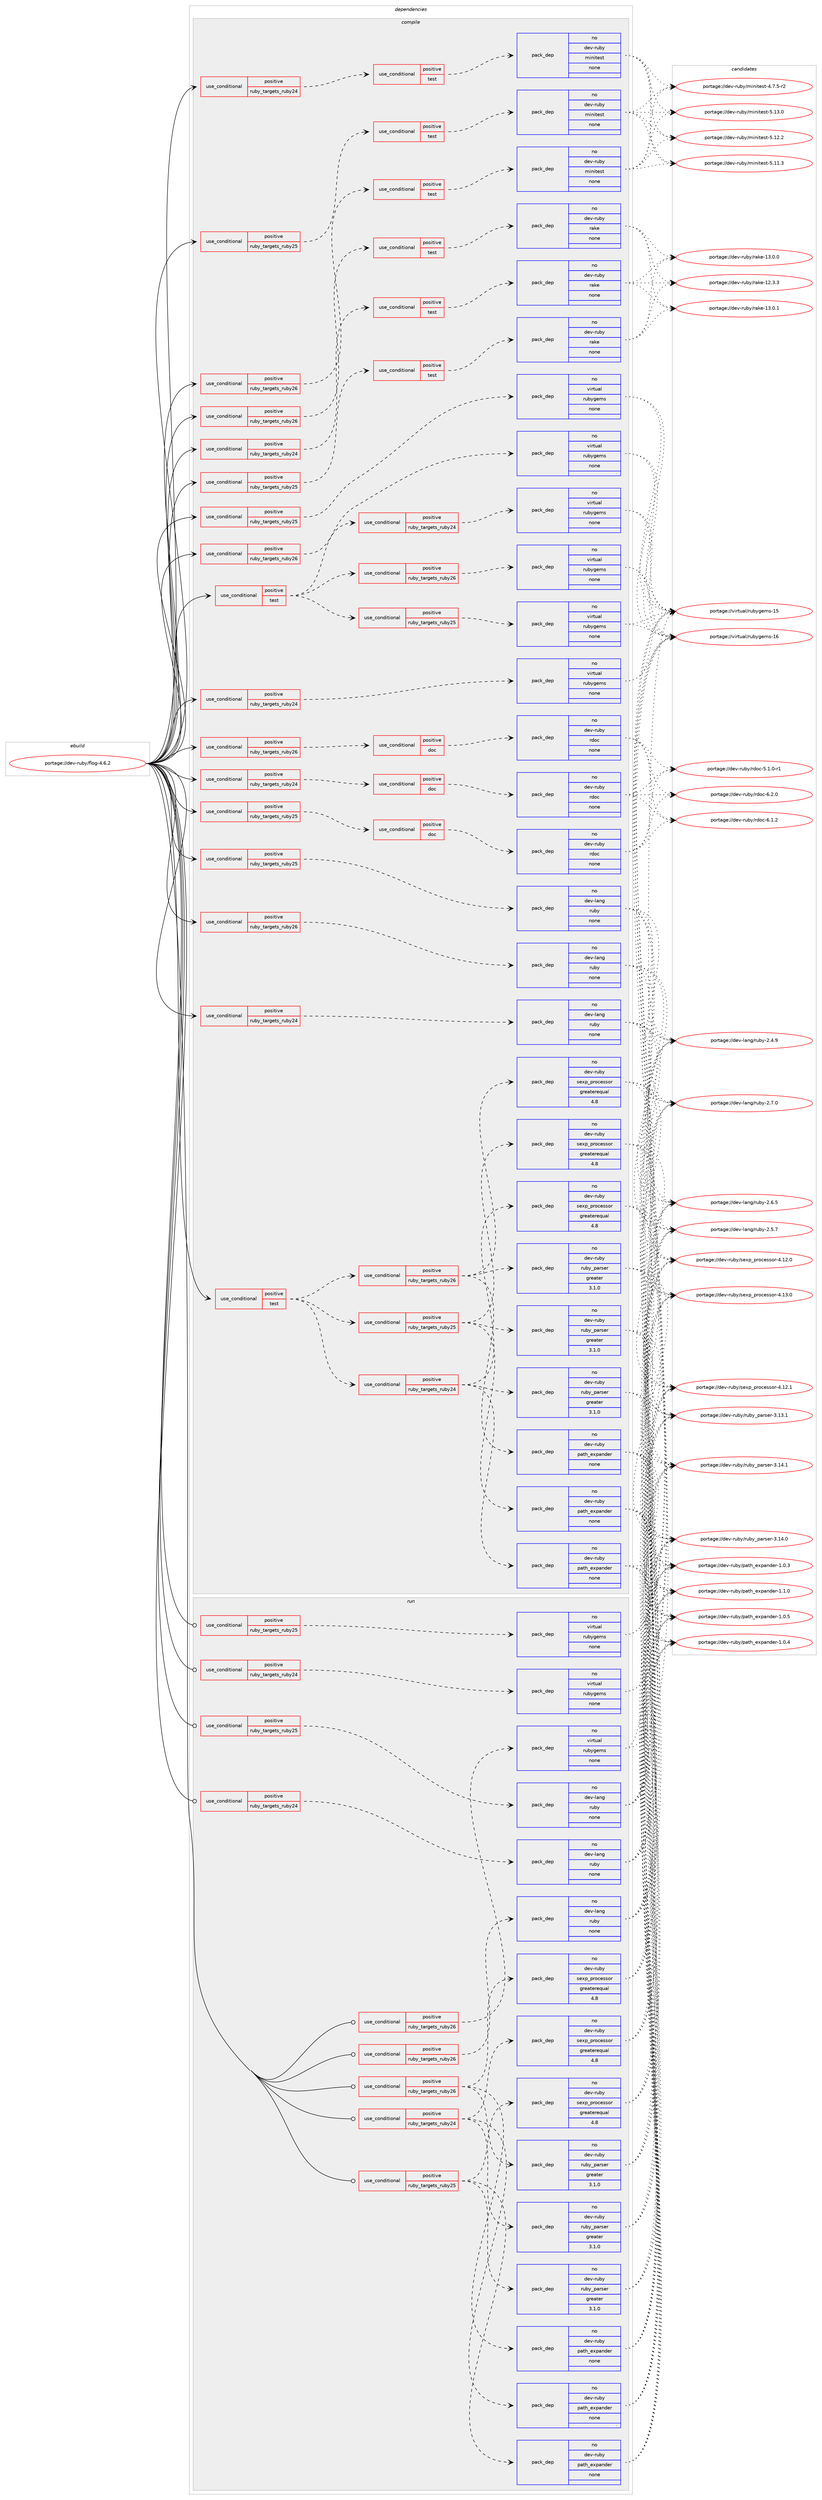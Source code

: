 digraph prolog {

# *************
# Graph options
# *************

newrank=true;
concentrate=true;
compound=true;
graph [rankdir=LR,fontname=Helvetica,fontsize=10,ranksep=1.5];#, ranksep=2.5, nodesep=0.2];
edge  [arrowhead=vee];
node  [fontname=Helvetica,fontsize=10];

# **********
# The ebuild
# **********

subgraph cluster_leftcol {
color=gray;
rank=same;
label=<<i>ebuild</i>>;
id [label="portage://dev-ruby/flog-4.6.2", color=red, width=4, href="../dev-ruby/flog-4.6.2.svg"];
}

# ****************
# The dependencies
# ****************

subgraph cluster_midcol {
color=gray;
label=<<i>dependencies</i>>;
subgraph cluster_compile {
fillcolor="#eeeeee";
style=filled;
label=<<i>compile</i>>;
subgraph cond87137 {
dependency355769 [label=<<TABLE BORDER="0" CELLBORDER="1" CELLSPACING="0" CELLPADDING="4"><TR><TD ROWSPAN="3" CELLPADDING="10">use_conditional</TD></TR><TR><TD>positive</TD></TR><TR><TD>ruby_targets_ruby24</TD></TR></TABLE>>, shape=none, color=red];
subgraph cond87138 {
dependency355770 [label=<<TABLE BORDER="0" CELLBORDER="1" CELLSPACING="0" CELLPADDING="4"><TR><TD ROWSPAN="3" CELLPADDING="10">use_conditional</TD></TR><TR><TD>positive</TD></TR><TR><TD>doc</TD></TR></TABLE>>, shape=none, color=red];
subgraph pack263819 {
dependency355771 [label=<<TABLE BORDER="0" CELLBORDER="1" CELLSPACING="0" CELLPADDING="4" WIDTH="220"><TR><TD ROWSPAN="6" CELLPADDING="30">pack_dep</TD></TR><TR><TD WIDTH="110">no</TD></TR><TR><TD>dev-ruby</TD></TR><TR><TD>rdoc</TD></TR><TR><TD>none</TD></TR><TR><TD></TD></TR></TABLE>>, shape=none, color=blue];
}
dependency355770:e -> dependency355771:w [weight=20,style="dashed",arrowhead="vee"];
}
dependency355769:e -> dependency355770:w [weight=20,style="dashed",arrowhead="vee"];
}
id:e -> dependency355769:w [weight=20,style="solid",arrowhead="vee"];
subgraph cond87139 {
dependency355772 [label=<<TABLE BORDER="0" CELLBORDER="1" CELLSPACING="0" CELLPADDING="4"><TR><TD ROWSPAN="3" CELLPADDING="10">use_conditional</TD></TR><TR><TD>positive</TD></TR><TR><TD>ruby_targets_ruby24</TD></TR></TABLE>>, shape=none, color=red];
subgraph cond87140 {
dependency355773 [label=<<TABLE BORDER="0" CELLBORDER="1" CELLSPACING="0" CELLPADDING="4"><TR><TD ROWSPAN="3" CELLPADDING="10">use_conditional</TD></TR><TR><TD>positive</TD></TR><TR><TD>test</TD></TR></TABLE>>, shape=none, color=red];
subgraph pack263820 {
dependency355774 [label=<<TABLE BORDER="0" CELLBORDER="1" CELLSPACING="0" CELLPADDING="4" WIDTH="220"><TR><TD ROWSPAN="6" CELLPADDING="30">pack_dep</TD></TR><TR><TD WIDTH="110">no</TD></TR><TR><TD>dev-ruby</TD></TR><TR><TD>minitest</TD></TR><TR><TD>none</TD></TR><TR><TD></TD></TR></TABLE>>, shape=none, color=blue];
}
dependency355773:e -> dependency355774:w [weight=20,style="dashed",arrowhead="vee"];
}
dependency355772:e -> dependency355773:w [weight=20,style="dashed",arrowhead="vee"];
}
id:e -> dependency355772:w [weight=20,style="solid",arrowhead="vee"];
subgraph cond87141 {
dependency355775 [label=<<TABLE BORDER="0" CELLBORDER="1" CELLSPACING="0" CELLPADDING="4"><TR><TD ROWSPAN="3" CELLPADDING="10">use_conditional</TD></TR><TR><TD>positive</TD></TR><TR><TD>ruby_targets_ruby24</TD></TR></TABLE>>, shape=none, color=red];
subgraph cond87142 {
dependency355776 [label=<<TABLE BORDER="0" CELLBORDER="1" CELLSPACING="0" CELLPADDING="4"><TR><TD ROWSPAN="3" CELLPADDING="10">use_conditional</TD></TR><TR><TD>positive</TD></TR><TR><TD>test</TD></TR></TABLE>>, shape=none, color=red];
subgraph pack263821 {
dependency355777 [label=<<TABLE BORDER="0" CELLBORDER="1" CELLSPACING="0" CELLPADDING="4" WIDTH="220"><TR><TD ROWSPAN="6" CELLPADDING="30">pack_dep</TD></TR><TR><TD WIDTH="110">no</TD></TR><TR><TD>dev-ruby</TD></TR><TR><TD>rake</TD></TR><TR><TD>none</TD></TR><TR><TD></TD></TR></TABLE>>, shape=none, color=blue];
}
dependency355776:e -> dependency355777:w [weight=20,style="dashed",arrowhead="vee"];
}
dependency355775:e -> dependency355776:w [weight=20,style="dashed",arrowhead="vee"];
}
id:e -> dependency355775:w [weight=20,style="solid",arrowhead="vee"];
subgraph cond87143 {
dependency355778 [label=<<TABLE BORDER="0" CELLBORDER="1" CELLSPACING="0" CELLPADDING="4"><TR><TD ROWSPAN="3" CELLPADDING="10">use_conditional</TD></TR><TR><TD>positive</TD></TR><TR><TD>ruby_targets_ruby24</TD></TR></TABLE>>, shape=none, color=red];
subgraph pack263822 {
dependency355779 [label=<<TABLE BORDER="0" CELLBORDER="1" CELLSPACING="0" CELLPADDING="4" WIDTH="220"><TR><TD ROWSPAN="6" CELLPADDING="30">pack_dep</TD></TR><TR><TD WIDTH="110">no</TD></TR><TR><TD>dev-lang</TD></TR><TR><TD>ruby</TD></TR><TR><TD>none</TD></TR><TR><TD></TD></TR></TABLE>>, shape=none, color=blue];
}
dependency355778:e -> dependency355779:w [weight=20,style="dashed",arrowhead="vee"];
}
id:e -> dependency355778:w [weight=20,style="solid",arrowhead="vee"];
subgraph cond87144 {
dependency355780 [label=<<TABLE BORDER="0" CELLBORDER="1" CELLSPACING="0" CELLPADDING="4"><TR><TD ROWSPAN="3" CELLPADDING="10">use_conditional</TD></TR><TR><TD>positive</TD></TR><TR><TD>ruby_targets_ruby24</TD></TR></TABLE>>, shape=none, color=red];
subgraph pack263823 {
dependency355781 [label=<<TABLE BORDER="0" CELLBORDER="1" CELLSPACING="0" CELLPADDING="4" WIDTH="220"><TR><TD ROWSPAN="6" CELLPADDING="30">pack_dep</TD></TR><TR><TD WIDTH="110">no</TD></TR><TR><TD>virtual</TD></TR><TR><TD>rubygems</TD></TR><TR><TD>none</TD></TR><TR><TD></TD></TR></TABLE>>, shape=none, color=blue];
}
dependency355780:e -> dependency355781:w [weight=20,style="dashed",arrowhead="vee"];
}
id:e -> dependency355780:w [weight=20,style="solid",arrowhead="vee"];
subgraph cond87145 {
dependency355782 [label=<<TABLE BORDER="0" CELLBORDER="1" CELLSPACING="0" CELLPADDING="4"><TR><TD ROWSPAN="3" CELLPADDING="10">use_conditional</TD></TR><TR><TD>positive</TD></TR><TR><TD>ruby_targets_ruby25</TD></TR></TABLE>>, shape=none, color=red];
subgraph cond87146 {
dependency355783 [label=<<TABLE BORDER="0" CELLBORDER="1" CELLSPACING="0" CELLPADDING="4"><TR><TD ROWSPAN="3" CELLPADDING="10">use_conditional</TD></TR><TR><TD>positive</TD></TR><TR><TD>doc</TD></TR></TABLE>>, shape=none, color=red];
subgraph pack263824 {
dependency355784 [label=<<TABLE BORDER="0" CELLBORDER="1" CELLSPACING="0" CELLPADDING="4" WIDTH="220"><TR><TD ROWSPAN="6" CELLPADDING="30">pack_dep</TD></TR><TR><TD WIDTH="110">no</TD></TR><TR><TD>dev-ruby</TD></TR><TR><TD>rdoc</TD></TR><TR><TD>none</TD></TR><TR><TD></TD></TR></TABLE>>, shape=none, color=blue];
}
dependency355783:e -> dependency355784:w [weight=20,style="dashed",arrowhead="vee"];
}
dependency355782:e -> dependency355783:w [weight=20,style="dashed",arrowhead="vee"];
}
id:e -> dependency355782:w [weight=20,style="solid",arrowhead="vee"];
subgraph cond87147 {
dependency355785 [label=<<TABLE BORDER="0" CELLBORDER="1" CELLSPACING="0" CELLPADDING="4"><TR><TD ROWSPAN="3" CELLPADDING="10">use_conditional</TD></TR><TR><TD>positive</TD></TR><TR><TD>ruby_targets_ruby25</TD></TR></TABLE>>, shape=none, color=red];
subgraph cond87148 {
dependency355786 [label=<<TABLE BORDER="0" CELLBORDER="1" CELLSPACING="0" CELLPADDING="4"><TR><TD ROWSPAN="3" CELLPADDING="10">use_conditional</TD></TR><TR><TD>positive</TD></TR><TR><TD>test</TD></TR></TABLE>>, shape=none, color=red];
subgraph pack263825 {
dependency355787 [label=<<TABLE BORDER="0" CELLBORDER="1" CELLSPACING="0" CELLPADDING="4" WIDTH="220"><TR><TD ROWSPAN="6" CELLPADDING="30">pack_dep</TD></TR><TR><TD WIDTH="110">no</TD></TR><TR><TD>dev-ruby</TD></TR><TR><TD>minitest</TD></TR><TR><TD>none</TD></TR><TR><TD></TD></TR></TABLE>>, shape=none, color=blue];
}
dependency355786:e -> dependency355787:w [weight=20,style="dashed",arrowhead="vee"];
}
dependency355785:e -> dependency355786:w [weight=20,style="dashed",arrowhead="vee"];
}
id:e -> dependency355785:w [weight=20,style="solid",arrowhead="vee"];
subgraph cond87149 {
dependency355788 [label=<<TABLE BORDER="0" CELLBORDER="1" CELLSPACING="0" CELLPADDING="4"><TR><TD ROWSPAN="3" CELLPADDING="10">use_conditional</TD></TR><TR><TD>positive</TD></TR><TR><TD>ruby_targets_ruby25</TD></TR></TABLE>>, shape=none, color=red];
subgraph cond87150 {
dependency355789 [label=<<TABLE BORDER="0" CELLBORDER="1" CELLSPACING="0" CELLPADDING="4"><TR><TD ROWSPAN="3" CELLPADDING="10">use_conditional</TD></TR><TR><TD>positive</TD></TR><TR><TD>test</TD></TR></TABLE>>, shape=none, color=red];
subgraph pack263826 {
dependency355790 [label=<<TABLE BORDER="0" CELLBORDER="1" CELLSPACING="0" CELLPADDING="4" WIDTH="220"><TR><TD ROWSPAN="6" CELLPADDING="30">pack_dep</TD></TR><TR><TD WIDTH="110">no</TD></TR><TR><TD>dev-ruby</TD></TR><TR><TD>rake</TD></TR><TR><TD>none</TD></TR><TR><TD></TD></TR></TABLE>>, shape=none, color=blue];
}
dependency355789:e -> dependency355790:w [weight=20,style="dashed",arrowhead="vee"];
}
dependency355788:e -> dependency355789:w [weight=20,style="dashed",arrowhead="vee"];
}
id:e -> dependency355788:w [weight=20,style="solid",arrowhead="vee"];
subgraph cond87151 {
dependency355791 [label=<<TABLE BORDER="0" CELLBORDER="1" CELLSPACING="0" CELLPADDING="4"><TR><TD ROWSPAN="3" CELLPADDING="10">use_conditional</TD></TR><TR><TD>positive</TD></TR><TR><TD>ruby_targets_ruby25</TD></TR></TABLE>>, shape=none, color=red];
subgraph pack263827 {
dependency355792 [label=<<TABLE BORDER="0" CELLBORDER="1" CELLSPACING="0" CELLPADDING="4" WIDTH="220"><TR><TD ROWSPAN="6" CELLPADDING="30">pack_dep</TD></TR><TR><TD WIDTH="110">no</TD></TR><TR><TD>dev-lang</TD></TR><TR><TD>ruby</TD></TR><TR><TD>none</TD></TR><TR><TD></TD></TR></TABLE>>, shape=none, color=blue];
}
dependency355791:e -> dependency355792:w [weight=20,style="dashed",arrowhead="vee"];
}
id:e -> dependency355791:w [weight=20,style="solid",arrowhead="vee"];
subgraph cond87152 {
dependency355793 [label=<<TABLE BORDER="0" CELLBORDER="1" CELLSPACING="0" CELLPADDING="4"><TR><TD ROWSPAN="3" CELLPADDING="10">use_conditional</TD></TR><TR><TD>positive</TD></TR><TR><TD>ruby_targets_ruby25</TD></TR></TABLE>>, shape=none, color=red];
subgraph pack263828 {
dependency355794 [label=<<TABLE BORDER="0" CELLBORDER="1" CELLSPACING="0" CELLPADDING="4" WIDTH="220"><TR><TD ROWSPAN="6" CELLPADDING="30">pack_dep</TD></TR><TR><TD WIDTH="110">no</TD></TR><TR><TD>virtual</TD></TR><TR><TD>rubygems</TD></TR><TR><TD>none</TD></TR><TR><TD></TD></TR></TABLE>>, shape=none, color=blue];
}
dependency355793:e -> dependency355794:w [weight=20,style="dashed",arrowhead="vee"];
}
id:e -> dependency355793:w [weight=20,style="solid",arrowhead="vee"];
subgraph cond87153 {
dependency355795 [label=<<TABLE BORDER="0" CELLBORDER="1" CELLSPACING="0" CELLPADDING="4"><TR><TD ROWSPAN="3" CELLPADDING="10">use_conditional</TD></TR><TR><TD>positive</TD></TR><TR><TD>ruby_targets_ruby26</TD></TR></TABLE>>, shape=none, color=red];
subgraph cond87154 {
dependency355796 [label=<<TABLE BORDER="0" CELLBORDER="1" CELLSPACING="0" CELLPADDING="4"><TR><TD ROWSPAN="3" CELLPADDING="10">use_conditional</TD></TR><TR><TD>positive</TD></TR><TR><TD>doc</TD></TR></TABLE>>, shape=none, color=red];
subgraph pack263829 {
dependency355797 [label=<<TABLE BORDER="0" CELLBORDER="1" CELLSPACING="0" CELLPADDING="4" WIDTH="220"><TR><TD ROWSPAN="6" CELLPADDING="30">pack_dep</TD></TR><TR><TD WIDTH="110">no</TD></TR><TR><TD>dev-ruby</TD></TR><TR><TD>rdoc</TD></TR><TR><TD>none</TD></TR><TR><TD></TD></TR></TABLE>>, shape=none, color=blue];
}
dependency355796:e -> dependency355797:w [weight=20,style="dashed",arrowhead="vee"];
}
dependency355795:e -> dependency355796:w [weight=20,style="dashed",arrowhead="vee"];
}
id:e -> dependency355795:w [weight=20,style="solid",arrowhead="vee"];
subgraph cond87155 {
dependency355798 [label=<<TABLE BORDER="0" CELLBORDER="1" CELLSPACING="0" CELLPADDING="4"><TR><TD ROWSPAN="3" CELLPADDING="10">use_conditional</TD></TR><TR><TD>positive</TD></TR><TR><TD>ruby_targets_ruby26</TD></TR></TABLE>>, shape=none, color=red];
subgraph cond87156 {
dependency355799 [label=<<TABLE BORDER="0" CELLBORDER="1" CELLSPACING="0" CELLPADDING="4"><TR><TD ROWSPAN="3" CELLPADDING="10">use_conditional</TD></TR><TR><TD>positive</TD></TR><TR><TD>test</TD></TR></TABLE>>, shape=none, color=red];
subgraph pack263830 {
dependency355800 [label=<<TABLE BORDER="0" CELLBORDER="1" CELLSPACING="0" CELLPADDING="4" WIDTH="220"><TR><TD ROWSPAN="6" CELLPADDING="30">pack_dep</TD></TR><TR><TD WIDTH="110">no</TD></TR><TR><TD>dev-ruby</TD></TR><TR><TD>minitest</TD></TR><TR><TD>none</TD></TR><TR><TD></TD></TR></TABLE>>, shape=none, color=blue];
}
dependency355799:e -> dependency355800:w [weight=20,style="dashed",arrowhead="vee"];
}
dependency355798:e -> dependency355799:w [weight=20,style="dashed",arrowhead="vee"];
}
id:e -> dependency355798:w [weight=20,style="solid",arrowhead="vee"];
subgraph cond87157 {
dependency355801 [label=<<TABLE BORDER="0" CELLBORDER="1" CELLSPACING="0" CELLPADDING="4"><TR><TD ROWSPAN="3" CELLPADDING="10">use_conditional</TD></TR><TR><TD>positive</TD></TR><TR><TD>ruby_targets_ruby26</TD></TR></TABLE>>, shape=none, color=red];
subgraph cond87158 {
dependency355802 [label=<<TABLE BORDER="0" CELLBORDER="1" CELLSPACING="0" CELLPADDING="4"><TR><TD ROWSPAN="3" CELLPADDING="10">use_conditional</TD></TR><TR><TD>positive</TD></TR><TR><TD>test</TD></TR></TABLE>>, shape=none, color=red];
subgraph pack263831 {
dependency355803 [label=<<TABLE BORDER="0" CELLBORDER="1" CELLSPACING="0" CELLPADDING="4" WIDTH="220"><TR><TD ROWSPAN="6" CELLPADDING="30">pack_dep</TD></TR><TR><TD WIDTH="110">no</TD></TR><TR><TD>dev-ruby</TD></TR><TR><TD>rake</TD></TR><TR><TD>none</TD></TR><TR><TD></TD></TR></TABLE>>, shape=none, color=blue];
}
dependency355802:e -> dependency355803:w [weight=20,style="dashed",arrowhead="vee"];
}
dependency355801:e -> dependency355802:w [weight=20,style="dashed",arrowhead="vee"];
}
id:e -> dependency355801:w [weight=20,style="solid",arrowhead="vee"];
subgraph cond87159 {
dependency355804 [label=<<TABLE BORDER="0" CELLBORDER="1" CELLSPACING="0" CELLPADDING="4"><TR><TD ROWSPAN="3" CELLPADDING="10">use_conditional</TD></TR><TR><TD>positive</TD></TR><TR><TD>ruby_targets_ruby26</TD></TR></TABLE>>, shape=none, color=red];
subgraph pack263832 {
dependency355805 [label=<<TABLE BORDER="0" CELLBORDER="1" CELLSPACING="0" CELLPADDING="4" WIDTH="220"><TR><TD ROWSPAN="6" CELLPADDING="30">pack_dep</TD></TR><TR><TD WIDTH="110">no</TD></TR><TR><TD>dev-lang</TD></TR><TR><TD>ruby</TD></TR><TR><TD>none</TD></TR><TR><TD></TD></TR></TABLE>>, shape=none, color=blue];
}
dependency355804:e -> dependency355805:w [weight=20,style="dashed",arrowhead="vee"];
}
id:e -> dependency355804:w [weight=20,style="solid",arrowhead="vee"];
subgraph cond87160 {
dependency355806 [label=<<TABLE BORDER="0" CELLBORDER="1" CELLSPACING="0" CELLPADDING="4"><TR><TD ROWSPAN="3" CELLPADDING="10">use_conditional</TD></TR><TR><TD>positive</TD></TR><TR><TD>ruby_targets_ruby26</TD></TR></TABLE>>, shape=none, color=red];
subgraph pack263833 {
dependency355807 [label=<<TABLE BORDER="0" CELLBORDER="1" CELLSPACING="0" CELLPADDING="4" WIDTH="220"><TR><TD ROWSPAN="6" CELLPADDING="30">pack_dep</TD></TR><TR><TD WIDTH="110">no</TD></TR><TR><TD>virtual</TD></TR><TR><TD>rubygems</TD></TR><TR><TD>none</TD></TR><TR><TD></TD></TR></TABLE>>, shape=none, color=blue];
}
dependency355806:e -> dependency355807:w [weight=20,style="dashed",arrowhead="vee"];
}
id:e -> dependency355806:w [weight=20,style="solid",arrowhead="vee"];
subgraph cond87161 {
dependency355808 [label=<<TABLE BORDER="0" CELLBORDER="1" CELLSPACING="0" CELLPADDING="4"><TR><TD ROWSPAN="3" CELLPADDING="10">use_conditional</TD></TR><TR><TD>positive</TD></TR><TR><TD>test</TD></TR></TABLE>>, shape=none, color=red];
subgraph cond87162 {
dependency355809 [label=<<TABLE BORDER="0" CELLBORDER="1" CELLSPACING="0" CELLPADDING="4"><TR><TD ROWSPAN="3" CELLPADDING="10">use_conditional</TD></TR><TR><TD>positive</TD></TR><TR><TD>ruby_targets_ruby24</TD></TR></TABLE>>, shape=none, color=red];
subgraph pack263834 {
dependency355810 [label=<<TABLE BORDER="0" CELLBORDER="1" CELLSPACING="0" CELLPADDING="4" WIDTH="220"><TR><TD ROWSPAN="6" CELLPADDING="30">pack_dep</TD></TR><TR><TD WIDTH="110">no</TD></TR><TR><TD>dev-ruby</TD></TR><TR><TD>path_expander</TD></TR><TR><TD>none</TD></TR><TR><TD></TD></TR></TABLE>>, shape=none, color=blue];
}
dependency355809:e -> dependency355810:w [weight=20,style="dashed",arrowhead="vee"];
subgraph pack263835 {
dependency355811 [label=<<TABLE BORDER="0" CELLBORDER="1" CELLSPACING="0" CELLPADDING="4" WIDTH="220"><TR><TD ROWSPAN="6" CELLPADDING="30">pack_dep</TD></TR><TR><TD WIDTH="110">no</TD></TR><TR><TD>dev-ruby</TD></TR><TR><TD>ruby_parser</TD></TR><TR><TD>greater</TD></TR><TR><TD>3.1.0</TD></TR></TABLE>>, shape=none, color=blue];
}
dependency355809:e -> dependency355811:w [weight=20,style="dashed",arrowhead="vee"];
subgraph pack263836 {
dependency355812 [label=<<TABLE BORDER="0" CELLBORDER="1" CELLSPACING="0" CELLPADDING="4" WIDTH="220"><TR><TD ROWSPAN="6" CELLPADDING="30">pack_dep</TD></TR><TR><TD WIDTH="110">no</TD></TR><TR><TD>dev-ruby</TD></TR><TR><TD>sexp_processor</TD></TR><TR><TD>greaterequal</TD></TR><TR><TD>4.8</TD></TR></TABLE>>, shape=none, color=blue];
}
dependency355809:e -> dependency355812:w [weight=20,style="dashed",arrowhead="vee"];
}
dependency355808:e -> dependency355809:w [weight=20,style="dashed",arrowhead="vee"];
subgraph cond87163 {
dependency355813 [label=<<TABLE BORDER="0" CELLBORDER="1" CELLSPACING="0" CELLPADDING="4"><TR><TD ROWSPAN="3" CELLPADDING="10">use_conditional</TD></TR><TR><TD>positive</TD></TR><TR><TD>ruby_targets_ruby25</TD></TR></TABLE>>, shape=none, color=red];
subgraph pack263837 {
dependency355814 [label=<<TABLE BORDER="0" CELLBORDER="1" CELLSPACING="0" CELLPADDING="4" WIDTH="220"><TR><TD ROWSPAN="6" CELLPADDING="30">pack_dep</TD></TR><TR><TD WIDTH="110">no</TD></TR><TR><TD>dev-ruby</TD></TR><TR><TD>path_expander</TD></TR><TR><TD>none</TD></TR><TR><TD></TD></TR></TABLE>>, shape=none, color=blue];
}
dependency355813:e -> dependency355814:w [weight=20,style="dashed",arrowhead="vee"];
subgraph pack263838 {
dependency355815 [label=<<TABLE BORDER="0" CELLBORDER="1" CELLSPACING="0" CELLPADDING="4" WIDTH="220"><TR><TD ROWSPAN="6" CELLPADDING="30">pack_dep</TD></TR><TR><TD WIDTH="110">no</TD></TR><TR><TD>dev-ruby</TD></TR><TR><TD>ruby_parser</TD></TR><TR><TD>greater</TD></TR><TR><TD>3.1.0</TD></TR></TABLE>>, shape=none, color=blue];
}
dependency355813:e -> dependency355815:w [weight=20,style="dashed",arrowhead="vee"];
subgraph pack263839 {
dependency355816 [label=<<TABLE BORDER="0" CELLBORDER="1" CELLSPACING="0" CELLPADDING="4" WIDTH="220"><TR><TD ROWSPAN="6" CELLPADDING="30">pack_dep</TD></TR><TR><TD WIDTH="110">no</TD></TR><TR><TD>dev-ruby</TD></TR><TR><TD>sexp_processor</TD></TR><TR><TD>greaterequal</TD></TR><TR><TD>4.8</TD></TR></TABLE>>, shape=none, color=blue];
}
dependency355813:e -> dependency355816:w [weight=20,style="dashed",arrowhead="vee"];
}
dependency355808:e -> dependency355813:w [weight=20,style="dashed",arrowhead="vee"];
subgraph cond87164 {
dependency355817 [label=<<TABLE BORDER="0" CELLBORDER="1" CELLSPACING="0" CELLPADDING="4"><TR><TD ROWSPAN="3" CELLPADDING="10">use_conditional</TD></TR><TR><TD>positive</TD></TR><TR><TD>ruby_targets_ruby26</TD></TR></TABLE>>, shape=none, color=red];
subgraph pack263840 {
dependency355818 [label=<<TABLE BORDER="0" CELLBORDER="1" CELLSPACING="0" CELLPADDING="4" WIDTH="220"><TR><TD ROWSPAN="6" CELLPADDING="30">pack_dep</TD></TR><TR><TD WIDTH="110">no</TD></TR><TR><TD>dev-ruby</TD></TR><TR><TD>path_expander</TD></TR><TR><TD>none</TD></TR><TR><TD></TD></TR></TABLE>>, shape=none, color=blue];
}
dependency355817:e -> dependency355818:w [weight=20,style="dashed",arrowhead="vee"];
subgraph pack263841 {
dependency355819 [label=<<TABLE BORDER="0" CELLBORDER="1" CELLSPACING="0" CELLPADDING="4" WIDTH="220"><TR><TD ROWSPAN="6" CELLPADDING="30">pack_dep</TD></TR><TR><TD WIDTH="110">no</TD></TR><TR><TD>dev-ruby</TD></TR><TR><TD>ruby_parser</TD></TR><TR><TD>greater</TD></TR><TR><TD>3.1.0</TD></TR></TABLE>>, shape=none, color=blue];
}
dependency355817:e -> dependency355819:w [weight=20,style="dashed",arrowhead="vee"];
subgraph pack263842 {
dependency355820 [label=<<TABLE BORDER="0" CELLBORDER="1" CELLSPACING="0" CELLPADDING="4" WIDTH="220"><TR><TD ROWSPAN="6" CELLPADDING="30">pack_dep</TD></TR><TR><TD WIDTH="110">no</TD></TR><TR><TD>dev-ruby</TD></TR><TR><TD>sexp_processor</TD></TR><TR><TD>greaterequal</TD></TR><TR><TD>4.8</TD></TR></TABLE>>, shape=none, color=blue];
}
dependency355817:e -> dependency355820:w [weight=20,style="dashed",arrowhead="vee"];
}
dependency355808:e -> dependency355817:w [weight=20,style="dashed",arrowhead="vee"];
}
id:e -> dependency355808:w [weight=20,style="solid",arrowhead="vee"];
subgraph cond87165 {
dependency355821 [label=<<TABLE BORDER="0" CELLBORDER="1" CELLSPACING="0" CELLPADDING="4"><TR><TD ROWSPAN="3" CELLPADDING="10">use_conditional</TD></TR><TR><TD>positive</TD></TR><TR><TD>test</TD></TR></TABLE>>, shape=none, color=red];
subgraph cond87166 {
dependency355822 [label=<<TABLE BORDER="0" CELLBORDER="1" CELLSPACING="0" CELLPADDING="4"><TR><TD ROWSPAN="3" CELLPADDING="10">use_conditional</TD></TR><TR><TD>positive</TD></TR><TR><TD>ruby_targets_ruby24</TD></TR></TABLE>>, shape=none, color=red];
subgraph pack263843 {
dependency355823 [label=<<TABLE BORDER="0" CELLBORDER="1" CELLSPACING="0" CELLPADDING="4" WIDTH="220"><TR><TD ROWSPAN="6" CELLPADDING="30">pack_dep</TD></TR><TR><TD WIDTH="110">no</TD></TR><TR><TD>virtual</TD></TR><TR><TD>rubygems</TD></TR><TR><TD>none</TD></TR><TR><TD></TD></TR></TABLE>>, shape=none, color=blue];
}
dependency355822:e -> dependency355823:w [weight=20,style="dashed",arrowhead="vee"];
}
dependency355821:e -> dependency355822:w [weight=20,style="dashed",arrowhead="vee"];
subgraph cond87167 {
dependency355824 [label=<<TABLE BORDER="0" CELLBORDER="1" CELLSPACING="0" CELLPADDING="4"><TR><TD ROWSPAN="3" CELLPADDING="10">use_conditional</TD></TR><TR><TD>positive</TD></TR><TR><TD>ruby_targets_ruby25</TD></TR></TABLE>>, shape=none, color=red];
subgraph pack263844 {
dependency355825 [label=<<TABLE BORDER="0" CELLBORDER="1" CELLSPACING="0" CELLPADDING="4" WIDTH="220"><TR><TD ROWSPAN="6" CELLPADDING="30">pack_dep</TD></TR><TR><TD WIDTH="110">no</TD></TR><TR><TD>virtual</TD></TR><TR><TD>rubygems</TD></TR><TR><TD>none</TD></TR><TR><TD></TD></TR></TABLE>>, shape=none, color=blue];
}
dependency355824:e -> dependency355825:w [weight=20,style="dashed",arrowhead="vee"];
}
dependency355821:e -> dependency355824:w [weight=20,style="dashed",arrowhead="vee"];
subgraph cond87168 {
dependency355826 [label=<<TABLE BORDER="0" CELLBORDER="1" CELLSPACING="0" CELLPADDING="4"><TR><TD ROWSPAN="3" CELLPADDING="10">use_conditional</TD></TR><TR><TD>positive</TD></TR><TR><TD>ruby_targets_ruby26</TD></TR></TABLE>>, shape=none, color=red];
subgraph pack263845 {
dependency355827 [label=<<TABLE BORDER="0" CELLBORDER="1" CELLSPACING="0" CELLPADDING="4" WIDTH="220"><TR><TD ROWSPAN="6" CELLPADDING="30">pack_dep</TD></TR><TR><TD WIDTH="110">no</TD></TR><TR><TD>virtual</TD></TR><TR><TD>rubygems</TD></TR><TR><TD>none</TD></TR><TR><TD></TD></TR></TABLE>>, shape=none, color=blue];
}
dependency355826:e -> dependency355827:w [weight=20,style="dashed",arrowhead="vee"];
}
dependency355821:e -> dependency355826:w [weight=20,style="dashed",arrowhead="vee"];
}
id:e -> dependency355821:w [weight=20,style="solid",arrowhead="vee"];
}
subgraph cluster_compileandrun {
fillcolor="#eeeeee";
style=filled;
label=<<i>compile and run</i>>;
}
subgraph cluster_run {
fillcolor="#eeeeee";
style=filled;
label=<<i>run</i>>;
subgraph cond87169 {
dependency355828 [label=<<TABLE BORDER="0" CELLBORDER="1" CELLSPACING="0" CELLPADDING="4"><TR><TD ROWSPAN="3" CELLPADDING="10">use_conditional</TD></TR><TR><TD>positive</TD></TR><TR><TD>ruby_targets_ruby24</TD></TR></TABLE>>, shape=none, color=red];
subgraph pack263846 {
dependency355829 [label=<<TABLE BORDER="0" CELLBORDER="1" CELLSPACING="0" CELLPADDING="4" WIDTH="220"><TR><TD ROWSPAN="6" CELLPADDING="30">pack_dep</TD></TR><TR><TD WIDTH="110">no</TD></TR><TR><TD>dev-lang</TD></TR><TR><TD>ruby</TD></TR><TR><TD>none</TD></TR><TR><TD></TD></TR></TABLE>>, shape=none, color=blue];
}
dependency355828:e -> dependency355829:w [weight=20,style="dashed",arrowhead="vee"];
}
id:e -> dependency355828:w [weight=20,style="solid",arrowhead="odot"];
subgraph cond87170 {
dependency355830 [label=<<TABLE BORDER="0" CELLBORDER="1" CELLSPACING="0" CELLPADDING="4"><TR><TD ROWSPAN="3" CELLPADDING="10">use_conditional</TD></TR><TR><TD>positive</TD></TR><TR><TD>ruby_targets_ruby24</TD></TR></TABLE>>, shape=none, color=red];
subgraph pack263847 {
dependency355831 [label=<<TABLE BORDER="0" CELLBORDER="1" CELLSPACING="0" CELLPADDING="4" WIDTH="220"><TR><TD ROWSPAN="6" CELLPADDING="30">pack_dep</TD></TR><TR><TD WIDTH="110">no</TD></TR><TR><TD>dev-ruby</TD></TR><TR><TD>path_expander</TD></TR><TR><TD>none</TD></TR><TR><TD></TD></TR></TABLE>>, shape=none, color=blue];
}
dependency355830:e -> dependency355831:w [weight=20,style="dashed",arrowhead="vee"];
subgraph pack263848 {
dependency355832 [label=<<TABLE BORDER="0" CELLBORDER="1" CELLSPACING="0" CELLPADDING="4" WIDTH="220"><TR><TD ROWSPAN="6" CELLPADDING="30">pack_dep</TD></TR><TR><TD WIDTH="110">no</TD></TR><TR><TD>dev-ruby</TD></TR><TR><TD>ruby_parser</TD></TR><TR><TD>greater</TD></TR><TR><TD>3.1.0</TD></TR></TABLE>>, shape=none, color=blue];
}
dependency355830:e -> dependency355832:w [weight=20,style="dashed",arrowhead="vee"];
subgraph pack263849 {
dependency355833 [label=<<TABLE BORDER="0" CELLBORDER="1" CELLSPACING="0" CELLPADDING="4" WIDTH="220"><TR><TD ROWSPAN="6" CELLPADDING="30">pack_dep</TD></TR><TR><TD WIDTH="110">no</TD></TR><TR><TD>dev-ruby</TD></TR><TR><TD>sexp_processor</TD></TR><TR><TD>greaterequal</TD></TR><TR><TD>4.8</TD></TR></TABLE>>, shape=none, color=blue];
}
dependency355830:e -> dependency355833:w [weight=20,style="dashed",arrowhead="vee"];
}
id:e -> dependency355830:w [weight=20,style="solid",arrowhead="odot"];
subgraph cond87171 {
dependency355834 [label=<<TABLE BORDER="0" CELLBORDER="1" CELLSPACING="0" CELLPADDING="4"><TR><TD ROWSPAN="3" CELLPADDING="10">use_conditional</TD></TR><TR><TD>positive</TD></TR><TR><TD>ruby_targets_ruby24</TD></TR></TABLE>>, shape=none, color=red];
subgraph pack263850 {
dependency355835 [label=<<TABLE BORDER="0" CELLBORDER="1" CELLSPACING="0" CELLPADDING="4" WIDTH="220"><TR><TD ROWSPAN="6" CELLPADDING="30">pack_dep</TD></TR><TR><TD WIDTH="110">no</TD></TR><TR><TD>virtual</TD></TR><TR><TD>rubygems</TD></TR><TR><TD>none</TD></TR><TR><TD></TD></TR></TABLE>>, shape=none, color=blue];
}
dependency355834:e -> dependency355835:w [weight=20,style="dashed",arrowhead="vee"];
}
id:e -> dependency355834:w [weight=20,style="solid",arrowhead="odot"];
subgraph cond87172 {
dependency355836 [label=<<TABLE BORDER="0" CELLBORDER="1" CELLSPACING="0" CELLPADDING="4"><TR><TD ROWSPAN="3" CELLPADDING="10">use_conditional</TD></TR><TR><TD>positive</TD></TR><TR><TD>ruby_targets_ruby25</TD></TR></TABLE>>, shape=none, color=red];
subgraph pack263851 {
dependency355837 [label=<<TABLE BORDER="0" CELLBORDER="1" CELLSPACING="0" CELLPADDING="4" WIDTH="220"><TR><TD ROWSPAN="6" CELLPADDING="30">pack_dep</TD></TR><TR><TD WIDTH="110">no</TD></TR><TR><TD>dev-lang</TD></TR><TR><TD>ruby</TD></TR><TR><TD>none</TD></TR><TR><TD></TD></TR></TABLE>>, shape=none, color=blue];
}
dependency355836:e -> dependency355837:w [weight=20,style="dashed",arrowhead="vee"];
}
id:e -> dependency355836:w [weight=20,style="solid",arrowhead="odot"];
subgraph cond87173 {
dependency355838 [label=<<TABLE BORDER="0" CELLBORDER="1" CELLSPACING="0" CELLPADDING="4"><TR><TD ROWSPAN="3" CELLPADDING="10">use_conditional</TD></TR><TR><TD>positive</TD></TR><TR><TD>ruby_targets_ruby25</TD></TR></TABLE>>, shape=none, color=red];
subgraph pack263852 {
dependency355839 [label=<<TABLE BORDER="0" CELLBORDER="1" CELLSPACING="0" CELLPADDING="4" WIDTH="220"><TR><TD ROWSPAN="6" CELLPADDING="30">pack_dep</TD></TR><TR><TD WIDTH="110">no</TD></TR><TR><TD>dev-ruby</TD></TR><TR><TD>path_expander</TD></TR><TR><TD>none</TD></TR><TR><TD></TD></TR></TABLE>>, shape=none, color=blue];
}
dependency355838:e -> dependency355839:w [weight=20,style="dashed",arrowhead="vee"];
subgraph pack263853 {
dependency355840 [label=<<TABLE BORDER="0" CELLBORDER="1" CELLSPACING="0" CELLPADDING="4" WIDTH="220"><TR><TD ROWSPAN="6" CELLPADDING="30">pack_dep</TD></TR><TR><TD WIDTH="110">no</TD></TR><TR><TD>dev-ruby</TD></TR><TR><TD>ruby_parser</TD></TR><TR><TD>greater</TD></TR><TR><TD>3.1.0</TD></TR></TABLE>>, shape=none, color=blue];
}
dependency355838:e -> dependency355840:w [weight=20,style="dashed",arrowhead="vee"];
subgraph pack263854 {
dependency355841 [label=<<TABLE BORDER="0" CELLBORDER="1" CELLSPACING="0" CELLPADDING="4" WIDTH="220"><TR><TD ROWSPAN="6" CELLPADDING="30">pack_dep</TD></TR><TR><TD WIDTH="110">no</TD></TR><TR><TD>dev-ruby</TD></TR><TR><TD>sexp_processor</TD></TR><TR><TD>greaterequal</TD></TR><TR><TD>4.8</TD></TR></TABLE>>, shape=none, color=blue];
}
dependency355838:e -> dependency355841:w [weight=20,style="dashed",arrowhead="vee"];
}
id:e -> dependency355838:w [weight=20,style="solid",arrowhead="odot"];
subgraph cond87174 {
dependency355842 [label=<<TABLE BORDER="0" CELLBORDER="1" CELLSPACING="0" CELLPADDING="4"><TR><TD ROWSPAN="3" CELLPADDING="10">use_conditional</TD></TR><TR><TD>positive</TD></TR><TR><TD>ruby_targets_ruby25</TD></TR></TABLE>>, shape=none, color=red];
subgraph pack263855 {
dependency355843 [label=<<TABLE BORDER="0" CELLBORDER="1" CELLSPACING="0" CELLPADDING="4" WIDTH="220"><TR><TD ROWSPAN="6" CELLPADDING="30">pack_dep</TD></TR><TR><TD WIDTH="110">no</TD></TR><TR><TD>virtual</TD></TR><TR><TD>rubygems</TD></TR><TR><TD>none</TD></TR><TR><TD></TD></TR></TABLE>>, shape=none, color=blue];
}
dependency355842:e -> dependency355843:w [weight=20,style="dashed",arrowhead="vee"];
}
id:e -> dependency355842:w [weight=20,style="solid",arrowhead="odot"];
subgraph cond87175 {
dependency355844 [label=<<TABLE BORDER="0" CELLBORDER="1" CELLSPACING="0" CELLPADDING="4"><TR><TD ROWSPAN="3" CELLPADDING="10">use_conditional</TD></TR><TR><TD>positive</TD></TR><TR><TD>ruby_targets_ruby26</TD></TR></TABLE>>, shape=none, color=red];
subgraph pack263856 {
dependency355845 [label=<<TABLE BORDER="0" CELLBORDER="1" CELLSPACING="0" CELLPADDING="4" WIDTH="220"><TR><TD ROWSPAN="6" CELLPADDING="30">pack_dep</TD></TR><TR><TD WIDTH="110">no</TD></TR><TR><TD>dev-lang</TD></TR><TR><TD>ruby</TD></TR><TR><TD>none</TD></TR><TR><TD></TD></TR></TABLE>>, shape=none, color=blue];
}
dependency355844:e -> dependency355845:w [weight=20,style="dashed",arrowhead="vee"];
}
id:e -> dependency355844:w [weight=20,style="solid",arrowhead="odot"];
subgraph cond87176 {
dependency355846 [label=<<TABLE BORDER="0" CELLBORDER="1" CELLSPACING="0" CELLPADDING="4"><TR><TD ROWSPAN="3" CELLPADDING="10">use_conditional</TD></TR><TR><TD>positive</TD></TR><TR><TD>ruby_targets_ruby26</TD></TR></TABLE>>, shape=none, color=red];
subgraph pack263857 {
dependency355847 [label=<<TABLE BORDER="0" CELLBORDER="1" CELLSPACING="0" CELLPADDING="4" WIDTH="220"><TR><TD ROWSPAN="6" CELLPADDING="30">pack_dep</TD></TR><TR><TD WIDTH="110">no</TD></TR><TR><TD>dev-ruby</TD></TR><TR><TD>path_expander</TD></TR><TR><TD>none</TD></TR><TR><TD></TD></TR></TABLE>>, shape=none, color=blue];
}
dependency355846:e -> dependency355847:w [weight=20,style="dashed",arrowhead="vee"];
subgraph pack263858 {
dependency355848 [label=<<TABLE BORDER="0" CELLBORDER="1" CELLSPACING="0" CELLPADDING="4" WIDTH="220"><TR><TD ROWSPAN="6" CELLPADDING="30">pack_dep</TD></TR><TR><TD WIDTH="110">no</TD></TR><TR><TD>dev-ruby</TD></TR><TR><TD>ruby_parser</TD></TR><TR><TD>greater</TD></TR><TR><TD>3.1.0</TD></TR></TABLE>>, shape=none, color=blue];
}
dependency355846:e -> dependency355848:w [weight=20,style="dashed",arrowhead="vee"];
subgraph pack263859 {
dependency355849 [label=<<TABLE BORDER="0" CELLBORDER="1" CELLSPACING="0" CELLPADDING="4" WIDTH="220"><TR><TD ROWSPAN="6" CELLPADDING="30">pack_dep</TD></TR><TR><TD WIDTH="110">no</TD></TR><TR><TD>dev-ruby</TD></TR><TR><TD>sexp_processor</TD></TR><TR><TD>greaterequal</TD></TR><TR><TD>4.8</TD></TR></TABLE>>, shape=none, color=blue];
}
dependency355846:e -> dependency355849:w [weight=20,style="dashed",arrowhead="vee"];
}
id:e -> dependency355846:w [weight=20,style="solid",arrowhead="odot"];
subgraph cond87177 {
dependency355850 [label=<<TABLE BORDER="0" CELLBORDER="1" CELLSPACING="0" CELLPADDING="4"><TR><TD ROWSPAN="3" CELLPADDING="10">use_conditional</TD></TR><TR><TD>positive</TD></TR><TR><TD>ruby_targets_ruby26</TD></TR></TABLE>>, shape=none, color=red];
subgraph pack263860 {
dependency355851 [label=<<TABLE BORDER="0" CELLBORDER="1" CELLSPACING="0" CELLPADDING="4" WIDTH="220"><TR><TD ROWSPAN="6" CELLPADDING="30">pack_dep</TD></TR><TR><TD WIDTH="110">no</TD></TR><TR><TD>virtual</TD></TR><TR><TD>rubygems</TD></TR><TR><TD>none</TD></TR><TR><TD></TD></TR></TABLE>>, shape=none, color=blue];
}
dependency355850:e -> dependency355851:w [weight=20,style="dashed",arrowhead="vee"];
}
id:e -> dependency355850:w [weight=20,style="solid",arrowhead="odot"];
}
}

# **************
# The candidates
# **************

subgraph cluster_choices {
rank=same;
color=gray;
label=<<i>candidates</i>>;

subgraph choice263819 {
color=black;
nodesep=1;
choice10010111845114117981214711410011199455446504648 [label="portage://dev-ruby/rdoc-6.2.0", color=red, width=4,href="../dev-ruby/rdoc-6.2.0.svg"];
choice10010111845114117981214711410011199455446494650 [label="portage://dev-ruby/rdoc-6.1.2", color=red, width=4,href="../dev-ruby/rdoc-6.1.2.svg"];
choice100101118451141179812147114100111994553464946484511449 [label="portage://dev-ruby/rdoc-5.1.0-r1", color=red, width=4,href="../dev-ruby/rdoc-5.1.0-r1.svg"];
dependency355771:e -> choice10010111845114117981214711410011199455446504648:w [style=dotted,weight="100"];
dependency355771:e -> choice10010111845114117981214711410011199455446494650:w [style=dotted,weight="100"];
dependency355771:e -> choice100101118451141179812147114100111994553464946484511449:w [style=dotted,weight="100"];
}
subgraph choice263820 {
color=black;
nodesep=1;
choice10010111845114117981214710910511010511610111511645534649514648 [label="portage://dev-ruby/minitest-5.13.0", color=red, width=4,href="../dev-ruby/minitest-5.13.0.svg"];
choice10010111845114117981214710910511010511610111511645534649504650 [label="portage://dev-ruby/minitest-5.12.2", color=red, width=4,href="../dev-ruby/minitest-5.12.2.svg"];
choice10010111845114117981214710910511010511610111511645534649494651 [label="portage://dev-ruby/minitest-5.11.3", color=red, width=4,href="../dev-ruby/minitest-5.11.3.svg"];
choice1001011184511411798121471091051101051161011151164552465546534511450 [label="portage://dev-ruby/minitest-4.7.5-r2", color=red, width=4,href="../dev-ruby/minitest-4.7.5-r2.svg"];
dependency355774:e -> choice10010111845114117981214710910511010511610111511645534649514648:w [style=dotted,weight="100"];
dependency355774:e -> choice10010111845114117981214710910511010511610111511645534649504650:w [style=dotted,weight="100"];
dependency355774:e -> choice10010111845114117981214710910511010511610111511645534649494651:w [style=dotted,weight="100"];
dependency355774:e -> choice1001011184511411798121471091051101051161011151164552465546534511450:w [style=dotted,weight="100"];
}
subgraph choice263821 {
color=black;
nodesep=1;
choice1001011184511411798121471149710710145495146484649 [label="portage://dev-ruby/rake-13.0.1", color=red, width=4,href="../dev-ruby/rake-13.0.1.svg"];
choice1001011184511411798121471149710710145495146484648 [label="portage://dev-ruby/rake-13.0.0", color=red, width=4,href="../dev-ruby/rake-13.0.0.svg"];
choice1001011184511411798121471149710710145495046514651 [label="portage://dev-ruby/rake-12.3.3", color=red, width=4,href="../dev-ruby/rake-12.3.3.svg"];
dependency355777:e -> choice1001011184511411798121471149710710145495146484649:w [style=dotted,weight="100"];
dependency355777:e -> choice1001011184511411798121471149710710145495146484648:w [style=dotted,weight="100"];
dependency355777:e -> choice1001011184511411798121471149710710145495046514651:w [style=dotted,weight="100"];
}
subgraph choice263822 {
color=black;
nodesep=1;
choice10010111845108971101034711411798121455046554648 [label="portage://dev-lang/ruby-2.7.0", color=red, width=4,href="../dev-lang/ruby-2.7.0.svg"];
choice10010111845108971101034711411798121455046544653 [label="portage://dev-lang/ruby-2.6.5", color=red, width=4,href="../dev-lang/ruby-2.6.5.svg"];
choice10010111845108971101034711411798121455046534655 [label="portage://dev-lang/ruby-2.5.7", color=red, width=4,href="../dev-lang/ruby-2.5.7.svg"];
choice10010111845108971101034711411798121455046524657 [label="portage://dev-lang/ruby-2.4.9", color=red, width=4,href="../dev-lang/ruby-2.4.9.svg"];
dependency355779:e -> choice10010111845108971101034711411798121455046554648:w [style=dotted,weight="100"];
dependency355779:e -> choice10010111845108971101034711411798121455046544653:w [style=dotted,weight="100"];
dependency355779:e -> choice10010111845108971101034711411798121455046534655:w [style=dotted,weight="100"];
dependency355779:e -> choice10010111845108971101034711411798121455046524657:w [style=dotted,weight="100"];
}
subgraph choice263823 {
color=black;
nodesep=1;
choice118105114116117971084711411798121103101109115454954 [label="portage://virtual/rubygems-16", color=red, width=4,href="../virtual/rubygems-16.svg"];
choice118105114116117971084711411798121103101109115454953 [label="portage://virtual/rubygems-15", color=red, width=4,href="../virtual/rubygems-15.svg"];
dependency355781:e -> choice118105114116117971084711411798121103101109115454954:w [style=dotted,weight="100"];
dependency355781:e -> choice118105114116117971084711411798121103101109115454953:w [style=dotted,weight="100"];
}
subgraph choice263824 {
color=black;
nodesep=1;
choice10010111845114117981214711410011199455446504648 [label="portage://dev-ruby/rdoc-6.2.0", color=red, width=4,href="../dev-ruby/rdoc-6.2.0.svg"];
choice10010111845114117981214711410011199455446494650 [label="portage://dev-ruby/rdoc-6.1.2", color=red, width=4,href="../dev-ruby/rdoc-6.1.2.svg"];
choice100101118451141179812147114100111994553464946484511449 [label="portage://dev-ruby/rdoc-5.1.0-r1", color=red, width=4,href="../dev-ruby/rdoc-5.1.0-r1.svg"];
dependency355784:e -> choice10010111845114117981214711410011199455446504648:w [style=dotted,weight="100"];
dependency355784:e -> choice10010111845114117981214711410011199455446494650:w [style=dotted,weight="100"];
dependency355784:e -> choice100101118451141179812147114100111994553464946484511449:w [style=dotted,weight="100"];
}
subgraph choice263825 {
color=black;
nodesep=1;
choice10010111845114117981214710910511010511610111511645534649514648 [label="portage://dev-ruby/minitest-5.13.0", color=red, width=4,href="../dev-ruby/minitest-5.13.0.svg"];
choice10010111845114117981214710910511010511610111511645534649504650 [label="portage://dev-ruby/minitest-5.12.2", color=red, width=4,href="../dev-ruby/minitest-5.12.2.svg"];
choice10010111845114117981214710910511010511610111511645534649494651 [label="portage://dev-ruby/minitest-5.11.3", color=red, width=4,href="../dev-ruby/minitest-5.11.3.svg"];
choice1001011184511411798121471091051101051161011151164552465546534511450 [label="portage://dev-ruby/minitest-4.7.5-r2", color=red, width=4,href="../dev-ruby/minitest-4.7.5-r2.svg"];
dependency355787:e -> choice10010111845114117981214710910511010511610111511645534649514648:w [style=dotted,weight="100"];
dependency355787:e -> choice10010111845114117981214710910511010511610111511645534649504650:w [style=dotted,weight="100"];
dependency355787:e -> choice10010111845114117981214710910511010511610111511645534649494651:w [style=dotted,weight="100"];
dependency355787:e -> choice1001011184511411798121471091051101051161011151164552465546534511450:w [style=dotted,weight="100"];
}
subgraph choice263826 {
color=black;
nodesep=1;
choice1001011184511411798121471149710710145495146484649 [label="portage://dev-ruby/rake-13.0.1", color=red, width=4,href="../dev-ruby/rake-13.0.1.svg"];
choice1001011184511411798121471149710710145495146484648 [label="portage://dev-ruby/rake-13.0.0", color=red, width=4,href="../dev-ruby/rake-13.0.0.svg"];
choice1001011184511411798121471149710710145495046514651 [label="portage://dev-ruby/rake-12.3.3", color=red, width=4,href="../dev-ruby/rake-12.3.3.svg"];
dependency355790:e -> choice1001011184511411798121471149710710145495146484649:w [style=dotted,weight="100"];
dependency355790:e -> choice1001011184511411798121471149710710145495146484648:w [style=dotted,weight="100"];
dependency355790:e -> choice1001011184511411798121471149710710145495046514651:w [style=dotted,weight="100"];
}
subgraph choice263827 {
color=black;
nodesep=1;
choice10010111845108971101034711411798121455046554648 [label="portage://dev-lang/ruby-2.7.0", color=red, width=4,href="../dev-lang/ruby-2.7.0.svg"];
choice10010111845108971101034711411798121455046544653 [label="portage://dev-lang/ruby-2.6.5", color=red, width=4,href="../dev-lang/ruby-2.6.5.svg"];
choice10010111845108971101034711411798121455046534655 [label="portage://dev-lang/ruby-2.5.7", color=red, width=4,href="../dev-lang/ruby-2.5.7.svg"];
choice10010111845108971101034711411798121455046524657 [label="portage://dev-lang/ruby-2.4.9", color=red, width=4,href="../dev-lang/ruby-2.4.9.svg"];
dependency355792:e -> choice10010111845108971101034711411798121455046554648:w [style=dotted,weight="100"];
dependency355792:e -> choice10010111845108971101034711411798121455046544653:w [style=dotted,weight="100"];
dependency355792:e -> choice10010111845108971101034711411798121455046534655:w [style=dotted,weight="100"];
dependency355792:e -> choice10010111845108971101034711411798121455046524657:w [style=dotted,weight="100"];
}
subgraph choice263828 {
color=black;
nodesep=1;
choice118105114116117971084711411798121103101109115454954 [label="portage://virtual/rubygems-16", color=red, width=4,href="../virtual/rubygems-16.svg"];
choice118105114116117971084711411798121103101109115454953 [label="portage://virtual/rubygems-15", color=red, width=4,href="../virtual/rubygems-15.svg"];
dependency355794:e -> choice118105114116117971084711411798121103101109115454954:w [style=dotted,weight="100"];
dependency355794:e -> choice118105114116117971084711411798121103101109115454953:w [style=dotted,weight="100"];
}
subgraph choice263829 {
color=black;
nodesep=1;
choice10010111845114117981214711410011199455446504648 [label="portage://dev-ruby/rdoc-6.2.0", color=red, width=4,href="../dev-ruby/rdoc-6.2.0.svg"];
choice10010111845114117981214711410011199455446494650 [label="portage://dev-ruby/rdoc-6.1.2", color=red, width=4,href="../dev-ruby/rdoc-6.1.2.svg"];
choice100101118451141179812147114100111994553464946484511449 [label="portage://dev-ruby/rdoc-5.1.0-r1", color=red, width=4,href="../dev-ruby/rdoc-5.1.0-r1.svg"];
dependency355797:e -> choice10010111845114117981214711410011199455446504648:w [style=dotted,weight="100"];
dependency355797:e -> choice10010111845114117981214711410011199455446494650:w [style=dotted,weight="100"];
dependency355797:e -> choice100101118451141179812147114100111994553464946484511449:w [style=dotted,weight="100"];
}
subgraph choice263830 {
color=black;
nodesep=1;
choice10010111845114117981214710910511010511610111511645534649514648 [label="portage://dev-ruby/minitest-5.13.0", color=red, width=4,href="../dev-ruby/minitest-5.13.0.svg"];
choice10010111845114117981214710910511010511610111511645534649504650 [label="portage://dev-ruby/minitest-5.12.2", color=red, width=4,href="../dev-ruby/minitest-5.12.2.svg"];
choice10010111845114117981214710910511010511610111511645534649494651 [label="portage://dev-ruby/minitest-5.11.3", color=red, width=4,href="../dev-ruby/minitest-5.11.3.svg"];
choice1001011184511411798121471091051101051161011151164552465546534511450 [label="portage://dev-ruby/minitest-4.7.5-r2", color=red, width=4,href="../dev-ruby/minitest-4.7.5-r2.svg"];
dependency355800:e -> choice10010111845114117981214710910511010511610111511645534649514648:w [style=dotted,weight="100"];
dependency355800:e -> choice10010111845114117981214710910511010511610111511645534649504650:w [style=dotted,weight="100"];
dependency355800:e -> choice10010111845114117981214710910511010511610111511645534649494651:w [style=dotted,weight="100"];
dependency355800:e -> choice1001011184511411798121471091051101051161011151164552465546534511450:w [style=dotted,weight="100"];
}
subgraph choice263831 {
color=black;
nodesep=1;
choice1001011184511411798121471149710710145495146484649 [label="portage://dev-ruby/rake-13.0.1", color=red, width=4,href="../dev-ruby/rake-13.0.1.svg"];
choice1001011184511411798121471149710710145495146484648 [label="portage://dev-ruby/rake-13.0.0", color=red, width=4,href="../dev-ruby/rake-13.0.0.svg"];
choice1001011184511411798121471149710710145495046514651 [label="portage://dev-ruby/rake-12.3.3", color=red, width=4,href="../dev-ruby/rake-12.3.3.svg"];
dependency355803:e -> choice1001011184511411798121471149710710145495146484649:w [style=dotted,weight="100"];
dependency355803:e -> choice1001011184511411798121471149710710145495146484648:w [style=dotted,weight="100"];
dependency355803:e -> choice1001011184511411798121471149710710145495046514651:w [style=dotted,weight="100"];
}
subgraph choice263832 {
color=black;
nodesep=1;
choice10010111845108971101034711411798121455046554648 [label="portage://dev-lang/ruby-2.7.0", color=red, width=4,href="../dev-lang/ruby-2.7.0.svg"];
choice10010111845108971101034711411798121455046544653 [label="portage://dev-lang/ruby-2.6.5", color=red, width=4,href="../dev-lang/ruby-2.6.5.svg"];
choice10010111845108971101034711411798121455046534655 [label="portage://dev-lang/ruby-2.5.7", color=red, width=4,href="../dev-lang/ruby-2.5.7.svg"];
choice10010111845108971101034711411798121455046524657 [label="portage://dev-lang/ruby-2.4.9", color=red, width=4,href="../dev-lang/ruby-2.4.9.svg"];
dependency355805:e -> choice10010111845108971101034711411798121455046554648:w [style=dotted,weight="100"];
dependency355805:e -> choice10010111845108971101034711411798121455046544653:w [style=dotted,weight="100"];
dependency355805:e -> choice10010111845108971101034711411798121455046534655:w [style=dotted,weight="100"];
dependency355805:e -> choice10010111845108971101034711411798121455046524657:w [style=dotted,weight="100"];
}
subgraph choice263833 {
color=black;
nodesep=1;
choice118105114116117971084711411798121103101109115454954 [label="portage://virtual/rubygems-16", color=red, width=4,href="../virtual/rubygems-16.svg"];
choice118105114116117971084711411798121103101109115454953 [label="portage://virtual/rubygems-15", color=red, width=4,href="../virtual/rubygems-15.svg"];
dependency355807:e -> choice118105114116117971084711411798121103101109115454954:w [style=dotted,weight="100"];
dependency355807:e -> choice118105114116117971084711411798121103101109115454953:w [style=dotted,weight="100"];
}
subgraph choice263834 {
color=black;
nodesep=1;
choice100101118451141179812147112971161049510112011297110100101114454946494648 [label="portage://dev-ruby/path_expander-1.1.0", color=red, width=4,href="../dev-ruby/path_expander-1.1.0.svg"];
choice100101118451141179812147112971161049510112011297110100101114454946484653 [label="portage://dev-ruby/path_expander-1.0.5", color=red, width=4,href="../dev-ruby/path_expander-1.0.5.svg"];
choice100101118451141179812147112971161049510112011297110100101114454946484652 [label="portage://dev-ruby/path_expander-1.0.4", color=red, width=4,href="../dev-ruby/path_expander-1.0.4.svg"];
choice100101118451141179812147112971161049510112011297110100101114454946484651 [label="portage://dev-ruby/path_expander-1.0.3", color=red, width=4,href="../dev-ruby/path_expander-1.0.3.svg"];
dependency355810:e -> choice100101118451141179812147112971161049510112011297110100101114454946494648:w [style=dotted,weight="100"];
dependency355810:e -> choice100101118451141179812147112971161049510112011297110100101114454946484653:w [style=dotted,weight="100"];
dependency355810:e -> choice100101118451141179812147112971161049510112011297110100101114454946484652:w [style=dotted,weight="100"];
dependency355810:e -> choice100101118451141179812147112971161049510112011297110100101114454946484651:w [style=dotted,weight="100"];
}
subgraph choice263835 {
color=black;
nodesep=1;
choice10010111845114117981214711411798121951129711411510111445514649524649 [label="portage://dev-ruby/ruby_parser-3.14.1", color=red, width=4,href="../dev-ruby/ruby_parser-3.14.1.svg"];
choice10010111845114117981214711411798121951129711411510111445514649524648 [label="portage://dev-ruby/ruby_parser-3.14.0", color=red, width=4,href="../dev-ruby/ruby_parser-3.14.0.svg"];
choice10010111845114117981214711411798121951129711411510111445514649514649 [label="portage://dev-ruby/ruby_parser-3.13.1", color=red, width=4,href="../dev-ruby/ruby_parser-3.13.1.svg"];
dependency355811:e -> choice10010111845114117981214711411798121951129711411510111445514649524649:w [style=dotted,weight="100"];
dependency355811:e -> choice10010111845114117981214711411798121951129711411510111445514649524648:w [style=dotted,weight="100"];
dependency355811:e -> choice10010111845114117981214711411798121951129711411510111445514649514649:w [style=dotted,weight="100"];
}
subgraph choice263836 {
color=black;
nodesep=1;
choice100101118451141179812147115101120112951121141119910111511511111445524649514648 [label="portage://dev-ruby/sexp_processor-4.13.0", color=red, width=4,href="../dev-ruby/sexp_processor-4.13.0.svg"];
choice100101118451141179812147115101120112951121141119910111511511111445524649504649 [label="portage://dev-ruby/sexp_processor-4.12.1", color=red, width=4,href="../dev-ruby/sexp_processor-4.12.1.svg"];
choice100101118451141179812147115101120112951121141119910111511511111445524649504648 [label="portage://dev-ruby/sexp_processor-4.12.0", color=red, width=4,href="../dev-ruby/sexp_processor-4.12.0.svg"];
dependency355812:e -> choice100101118451141179812147115101120112951121141119910111511511111445524649514648:w [style=dotted,weight="100"];
dependency355812:e -> choice100101118451141179812147115101120112951121141119910111511511111445524649504649:w [style=dotted,weight="100"];
dependency355812:e -> choice100101118451141179812147115101120112951121141119910111511511111445524649504648:w [style=dotted,weight="100"];
}
subgraph choice263837 {
color=black;
nodesep=1;
choice100101118451141179812147112971161049510112011297110100101114454946494648 [label="portage://dev-ruby/path_expander-1.1.0", color=red, width=4,href="../dev-ruby/path_expander-1.1.0.svg"];
choice100101118451141179812147112971161049510112011297110100101114454946484653 [label="portage://dev-ruby/path_expander-1.0.5", color=red, width=4,href="../dev-ruby/path_expander-1.0.5.svg"];
choice100101118451141179812147112971161049510112011297110100101114454946484652 [label="portage://dev-ruby/path_expander-1.0.4", color=red, width=4,href="../dev-ruby/path_expander-1.0.4.svg"];
choice100101118451141179812147112971161049510112011297110100101114454946484651 [label="portage://dev-ruby/path_expander-1.0.3", color=red, width=4,href="../dev-ruby/path_expander-1.0.3.svg"];
dependency355814:e -> choice100101118451141179812147112971161049510112011297110100101114454946494648:w [style=dotted,weight="100"];
dependency355814:e -> choice100101118451141179812147112971161049510112011297110100101114454946484653:w [style=dotted,weight="100"];
dependency355814:e -> choice100101118451141179812147112971161049510112011297110100101114454946484652:w [style=dotted,weight="100"];
dependency355814:e -> choice100101118451141179812147112971161049510112011297110100101114454946484651:w [style=dotted,weight="100"];
}
subgraph choice263838 {
color=black;
nodesep=1;
choice10010111845114117981214711411798121951129711411510111445514649524649 [label="portage://dev-ruby/ruby_parser-3.14.1", color=red, width=4,href="../dev-ruby/ruby_parser-3.14.1.svg"];
choice10010111845114117981214711411798121951129711411510111445514649524648 [label="portage://dev-ruby/ruby_parser-3.14.0", color=red, width=4,href="../dev-ruby/ruby_parser-3.14.0.svg"];
choice10010111845114117981214711411798121951129711411510111445514649514649 [label="portage://dev-ruby/ruby_parser-3.13.1", color=red, width=4,href="../dev-ruby/ruby_parser-3.13.1.svg"];
dependency355815:e -> choice10010111845114117981214711411798121951129711411510111445514649524649:w [style=dotted,weight="100"];
dependency355815:e -> choice10010111845114117981214711411798121951129711411510111445514649524648:w [style=dotted,weight="100"];
dependency355815:e -> choice10010111845114117981214711411798121951129711411510111445514649514649:w [style=dotted,weight="100"];
}
subgraph choice263839 {
color=black;
nodesep=1;
choice100101118451141179812147115101120112951121141119910111511511111445524649514648 [label="portage://dev-ruby/sexp_processor-4.13.0", color=red, width=4,href="../dev-ruby/sexp_processor-4.13.0.svg"];
choice100101118451141179812147115101120112951121141119910111511511111445524649504649 [label="portage://dev-ruby/sexp_processor-4.12.1", color=red, width=4,href="../dev-ruby/sexp_processor-4.12.1.svg"];
choice100101118451141179812147115101120112951121141119910111511511111445524649504648 [label="portage://dev-ruby/sexp_processor-4.12.0", color=red, width=4,href="../dev-ruby/sexp_processor-4.12.0.svg"];
dependency355816:e -> choice100101118451141179812147115101120112951121141119910111511511111445524649514648:w [style=dotted,weight="100"];
dependency355816:e -> choice100101118451141179812147115101120112951121141119910111511511111445524649504649:w [style=dotted,weight="100"];
dependency355816:e -> choice100101118451141179812147115101120112951121141119910111511511111445524649504648:w [style=dotted,weight="100"];
}
subgraph choice263840 {
color=black;
nodesep=1;
choice100101118451141179812147112971161049510112011297110100101114454946494648 [label="portage://dev-ruby/path_expander-1.1.0", color=red, width=4,href="../dev-ruby/path_expander-1.1.0.svg"];
choice100101118451141179812147112971161049510112011297110100101114454946484653 [label="portage://dev-ruby/path_expander-1.0.5", color=red, width=4,href="../dev-ruby/path_expander-1.0.5.svg"];
choice100101118451141179812147112971161049510112011297110100101114454946484652 [label="portage://dev-ruby/path_expander-1.0.4", color=red, width=4,href="../dev-ruby/path_expander-1.0.4.svg"];
choice100101118451141179812147112971161049510112011297110100101114454946484651 [label="portage://dev-ruby/path_expander-1.0.3", color=red, width=4,href="../dev-ruby/path_expander-1.0.3.svg"];
dependency355818:e -> choice100101118451141179812147112971161049510112011297110100101114454946494648:w [style=dotted,weight="100"];
dependency355818:e -> choice100101118451141179812147112971161049510112011297110100101114454946484653:w [style=dotted,weight="100"];
dependency355818:e -> choice100101118451141179812147112971161049510112011297110100101114454946484652:w [style=dotted,weight="100"];
dependency355818:e -> choice100101118451141179812147112971161049510112011297110100101114454946484651:w [style=dotted,weight="100"];
}
subgraph choice263841 {
color=black;
nodesep=1;
choice10010111845114117981214711411798121951129711411510111445514649524649 [label="portage://dev-ruby/ruby_parser-3.14.1", color=red, width=4,href="../dev-ruby/ruby_parser-3.14.1.svg"];
choice10010111845114117981214711411798121951129711411510111445514649524648 [label="portage://dev-ruby/ruby_parser-3.14.0", color=red, width=4,href="../dev-ruby/ruby_parser-3.14.0.svg"];
choice10010111845114117981214711411798121951129711411510111445514649514649 [label="portage://dev-ruby/ruby_parser-3.13.1", color=red, width=4,href="../dev-ruby/ruby_parser-3.13.1.svg"];
dependency355819:e -> choice10010111845114117981214711411798121951129711411510111445514649524649:w [style=dotted,weight="100"];
dependency355819:e -> choice10010111845114117981214711411798121951129711411510111445514649524648:w [style=dotted,weight="100"];
dependency355819:e -> choice10010111845114117981214711411798121951129711411510111445514649514649:w [style=dotted,weight="100"];
}
subgraph choice263842 {
color=black;
nodesep=1;
choice100101118451141179812147115101120112951121141119910111511511111445524649514648 [label="portage://dev-ruby/sexp_processor-4.13.0", color=red, width=4,href="../dev-ruby/sexp_processor-4.13.0.svg"];
choice100101118451141179812147115101120112951121141119910111511511111445524649504649 [label="portage://dev-ruby/sexp_processor-4.12.1", color=red, width=4,href="../dev-ruby/sexp_processor-4.12.1.svg"];
choice100101118451141179812147115101120112951121141119910111511511111445524649504648 [label="portage://dev-ruby/sexp_processor-4.12.0", color=red, width=4,href="../dev-ruby/sexp_processor-4.12.0.svg"];
dependency355820:e -> choice100101118451141179812147115101120112951121141119910111511511111445524649514648:w [style=dotted,weight="100"];
dependency355820:e -> choice100101118451141179812147115101120112951121141119910111511511111445524649504649:w [style=dotted,weight="100"];
dependency355820:e -> choice100101118451141179812147115101120112951121141119910111511511111445524649504648:w [style=dotted,weight="100"];
}
subgraph choice263843 {
color=black;
nodesep=1;
choice118105114116117971084711411798121103101109115454954 [label="portage://virtual/rubygems-16", color=red, width=4,href="../virtual/rubygems-16.svg"];
choice118105114116117971084711411798121103101109115454953 [label="portage://virtual/rubygems-15", color=red, width=4,href="../virtual/rubygems-15.svg"];
dependency355823:e -> choice118105114116117971084711411798121103101109115454954:w [style=dotted,weight="100"];
dependency355823:e -> choice118105114116117971084711411798121103101109115454953:w [style=dotted,weight="100"];
}
subgraph choice263844 {
color=black;
nodesep=1;
choice118105114116117971084711411798121103101109115454954 [label="portage://virtual/rubygems-16", color=red, width=4,href="../virtual/rubygems-16.svg"];
choice118105114116117971084711411798121103101109115454953 [label="portage://virtual/rubygems-15", color=red, width=4,href="../virtual/rubygems-15.svg"];
dependency355825:e -> choice118105114116117971084711411798121103101109115454954:w [style=dotted,weight="100"];
dependency355825:e -> choice118105114116117971084711411798121103101109115454953:w [style=dotted,weight="100"];
}
subgraph choice263845 {
color=black;
nodesep=1;
choice118105114116117971084711411798121103101109115454954 [label="portage://virtual/rubygems-16", color=red, width=4,href="../virtual/rubygems-16.svg"];
choice118105114116117971084711411798121103101109115454953 [label="portage://virtual/rubygems-15", color=red, width=4,href="../virtual/rubygems-15.svg"];
dependency355827:e -> choice118105114116117971084711411798121103101109115454954:w [style=dotted,weight="100"];
dependency355827:e -> choice118105114116117971084711411798121103101109115454953:w [style=dotted,weight="100"];
}
subgraph choice263846 {
color=black;
nodesep=1;
choice10010111845108971101034711411798121455046554648 [label="portage://dev-lang/ruby-2.7.0", color=red, width=4,href="../dev-lang/ruby-2.7.0.svg"];
choice10010111845108971101034711411798121455046544653 [label="portage://dev-lang/ruby-2.6.5", color=red, width=4,href="../dev-lang/ruby-2.6.5.svg"];
choice10010111845108971101034711411798121455046534655 [label="portage://dev-lang/ruby-2.5.7", color=red, width=4,href="../dev-lang/ruby-2.5.7.svg"];
choice10010111845108971101034711411798121455046524657 [label="portage://dev-lang/ruby-2.4.9", color=red, width=4,href="../dev-lang/ruby-2.4.9.svg"];
dependency355829:e -> choice10010111845108971101034711411798121455046554648:w [style=dotted,weight="100"];
dependency355829:e -> choice10010111845108971101034711411798121455046544653:w [style=dotted,weight="100"];
dependency355829:e -> choice10010111845108971101034711411798121455046534655:w [style=dotted,weight="100"];
dependency355829:e -> choice10010111845108971101034711411798121455046524657:w [style=dotted,weight="100"];
}
subgraph choice263847 {
color=black;
nodesep=1;
choice100101118451141179812147112971161049510112011297110100101114454946494648 [label="portage://dev-ruby/path_expander-1.1.0", color=red, width=4,href="../dev-ruby/path_expander-1.1.0.svg"];
choice100101118451141179812147112971161049510112011297110100101114454946484653 [label="portage://dev-ruby/path_expander-1.0.5", color=red, width=4,href="../dev-ruby/path_expander-1.0.5.svg"];
choice100101118451141179812147112971161049510112011297110100101114454946484652 [label="portage://dev-ruby/path_expander-1.0.4", color=red, width=4,href="../dev-ruby/path_expander-1.0.4.svg"];
choice100101118451141179812147112971161049510112011297110100101114454946484651 [label="portage://dev-ruby/path_expander-1.0.3", color=red, width=4,href="../dev-ruby/path_expander-1.0.3.svg"];
dependency355831:e -> choice100101118451141179812147112971161049510112011297110100101114454946494648:w [style=dotted,weight="100"];
dependency355831:e -> choice100101118451141179812147112971161049510112011297110100101114454946484653:w [style=dotted,weight="100"];
dependency355831:e -> choice100101118451141179812147112971161049510112011297110100101114454946484652:w [style=dotted,weight="100"];
dependency355831:e -> choice100101118451141179812147112971161049510112011297110100101114454946484651:w [style=dotted,weight="100"];
}
subgraph choice263848 {
color=black;
nodesep=1;
choice10010111845114117981214711411798121951129711411510111445514649524649 [label="portage://dev-ruby/ruby_parser-3.14.1", color=red, width=4,href="../dev-ruby/ruby_parser-3.14.1.svg"];
choice10010111845114117981214711411798121951129711411510111445514649524648 [label="portage://dev-ruby/ruby_parser-3.14.0", color=red, width=4,href="../dev-ruby/ruby_parser-3.14.0.svg"];
choice10010111845114117981214711411798121951129711411510111445514649514649 [label="portage://dev-ruby/ruby_parser-3.13.1", color=red, width=4,href="../dev-ruby/ruby_parser-3.13.1.svg"];
dependency355832:e -> choice10010111845114117981214711411798121951129711411510111445514649524649:w [style=dotted,weight="100"];
dependency355832:e -> choice10010111845114117981214711411798121951129711411510111445514649524648:w [style=dotted,weight="100"];
dependency355832:e -> choice10010111845114117981214711411798121951129711411510111445514649514649:w [style=dotted,weight="100"];
}
subgraph choice263849 {
color=black;
nodesep=1;
choice100101118451141179812147115101120112951121141119910111511511111445524649514648 [label="portage://dev-ruby/sexp_processor-4.13.0", color=red, width=4,href="../dev-ruby/sexp_processor-4.13.0.svg"];
choice100101118451141179812147115101120112951121141119910111511511111445524649504649 [label="portage://dev-ruby/sexp_processor-4.12.1", color=red, width=4,href="../dev-ruby/sexp_processor-4.12.1.svg"];
choice100101118451141179812147115101120112951121141119910111511511111445524649504648 [label="portage://dev-ruby/sexp_processor-4.12.0", color=red, width=4,href="../dev-ruby/sexp_processor-4.12.0.svg"];
dependency355833:e -> choice100101118451141179812147115101120112951121141119910111511511111445524649514648:w [style=dotted,weight="100"];
dependency355833:e -> choice100101118451141179812147115101120112951121141119910111511511111445524649504649:w [style=dotted,weight="100"];
dependency355833:e -> choice100101118451141179812147115101120112951121141119910111511511111445524649504648:w [style=dotted,weight="100"];
}
subgraph choice263850 {
color=black;
nodesep=1;
choice118105114116117971084711411798121103101109115454954 [label="portage://virtual/rubygems-16", color=red, width=4,href="../virtual/rubygems-16.svg"];
choice118105114116117971084711411798121103101109115454953 [label="portage://virtual/rubygems-15", color=red, width=4,href="../virtual/rubygems-15.svg"];
dependency355835:e -> choice118105114116117971084711411798121103101109115454954:w [style=dotted,weight="100"];
dependency355835:e -> choice118105114116117971084711411798121103101109115454953:w [style=dotted,weight="100"];
}
subgraph choice263851 {
color=black;
nodesep=1;
choice10010111845108971101034711411798121455046554648 [label="portage://dev-lang/ruby-2.7.0", color=red, width=4,href="../dev-lang/ruby-2.7.0.svg"];
choice10010111845108971101034711411798121455046544653 [label="portage://dev-lang/ruby-2.6.5", color=red, width=4,href="../dev-lang/ruby-2.6.5.svg"];
choice10010111845108971101034711411798121455046534655 [label="portage://dev-lang/ruby-2.5.7", color=red, width=4,href="../dev-lang/ruby-2.5.7.svg"];
choice10010111845108971101034711411798121455046524657 [label="portage://dev-lang/ruby-2.4.9", color=red, width=4,href="../dev-lang/ruby-2.4.9.svg"];
dependency355837:e -> choice10010111845108971101034711411798121455046554648:w [style=dotted,weight="100"];
dependency355837:e -> choice10010111845108971101034711411798121455046544653:w [style=dotted,weight="100"];
dependency355837:e -> choice10010111845108971101034711411798121455046534655:w [style=dotted,weight="100"];
dependency355837:e -> choice10010111845108971101034711411798121455046524657:w [style=dotted,weight="100"];
}
subgraph choice263852 {
color=black;
nodesep=1;
choice100101118451141179812147112971161049510112011297110100101114454946494648 [label="portage://dev-ruby/path_expander-1.1.0", color=red, width=4,href="../dev-ruby/path_expander-1.1.0.svg"];
choice100101118451141179812147112971161049510112011297110100101114454946484653 [label="portage://dev-ruby/path_expander-1.0.5", color=red, width=4,href="../dev-ruby/path_expander-1.0.5.svg"];
choice100101118451141179812147112971161049510112011297110100101114454946484652 [label="portage://dev-ruby/path_expander-1.0.4", color=red, width=4,href="../dev-ruby/path_expander-1.0.4.svg"];
choice100101118451141179812147112971161049510112011297110100101114454946484651 [label="portage://dev-ruby/path_expander-1.0.3", color=red, width=4,href="../dev-ruby/path_expander-1.0.3.svg"];
dependency355839:e -> choice100101118451141179812147112971161049510112011297110100101114454946494648:w [style=dotted,weight="100"];
dependency355839:e -> choice100101118451141179812147112971161049510112011297110100101114454946484653:w [style=dotted,weight="100"];
dependency355839:e -> choice100101118451141179812147112971161049510112011297110100101114454946484652:w [style=dotted,weight="100"];
dependency355839:e -> choice100101118451141179812147112971161049510112011297110100101114454946484651:w [style=dotted,weight="100"];
}
subgraph choice263853 {
color=black;
nodesep=1;
choice10010111845114117981214711411798121951129711411510111445514649524649 [label="portage://dev-ruby/ruby_parser-3.14.1", color=red, width=4,href="../dev-ruby/ruby_parser-3.14.1.svg"];
choice10010111845114117981214711411798121951129711411510111445514649524648 [label="portage://dev-ruby/ruby_parser-3.14.0", color=red, width=4,href="../dev-ruby/ruby_parser-3.14.0.svg"];
choice10010111845114117981214711411798121951129711411510111445514649514649 [label="portage://dev-ruby/ruby_parser-3.13.1", color=red, width=4,href="../dev-ruby/ruby_parser-3.13.1.svg"];
dependency355840:e -> choice10010111845114117981214711411798121951129711411510111445514649524649:w [style=dotted,weight="100"];
dependency355840:e -> choice10010111845114117981214711411798121951129711411510111445514649524648:w [style=dotted,weight="100"];
dependency355840:e -> choice10010111845114117981214711411798121951129711411510111445514649514649:w [style=dotted,weight="100"];
}
subgraph choice263854 {
color=black;
nodesep=1;
choice100101118451141179812147115101120112951121141119910111511511111445524649514648 [label="portage://dev-ruby/sexp_processor-4.13.0", color=red, width=4,href="../dev-ruby/sexp_processor-4.13.0.svg"];
choice100101118451141179812147115101120112951121141119910111511511111445524649504649 [label="portage://dev-ruby/sexp_processor-4.12.1", color=red, width=4,href="../dev-ruby/sexp_processor-4.12.1.svg"];
choice100101118451141179812147115101120112951121141119910111511511111445524649504648 [label="portage://dev-ruby/sexp_processor-4.12.0", color=red, width=4,href="../dev-ruby/sexp_processor-4.12.0.svg"];
dependency355841:e -> choice100101118451141179812147115101120112951121141119910111511511111445524649514648:w [style=dotted,weight="100"];
dependency355841:e -> choice100101118451141179812147115101120112951121141119910111511511111445524649504649:w [style=dotted,weight="100"];
dependency355841:e -> choice100101118451141179812147115101120112951121141119910111511511111445524649504648:w [style=dotted,weight="100"];
}
subgraph choice263855 {
color=black;
nodesep=1;
choice118105114116117971084711411798121103101109115454954 [label="portage://virtual/rubygems-16", color=red, width=4,href="../virtual/rubygems-16.svg"];
choice118105114116117971084711411798121103101109115454953 [label="portage://virtual/rubygems-15", color=red, width=4,href="../virtual/rubygems-15.svg"];
dependency355843:e -> choice118105114116117971084711411798121103101109115454954:w [style=dotted,weight="100"];
dependency355843:e -> choice118105114116117971084711411798121103101109115454953:w [style=dotted,weight="100"];
}
subgraph choice263856 {
color=black;
nodesep=1;
choice10010111845108971101034711411798121455046554648 [label="portage://dev-lang/ruby-2.7.0", color=red, width=4,href="../dev-lang/ruby-2.7.0.svg"];
choice10010111845108971101034711411798121455046544653 [label="portage://dev-lang/ruby-2.6.5", color=red, width=4,href="../dev-lang/ruby-2.6.5.svg"];
choice10010111845108971101034711411798121455046534655 [label="portage://dev-lang/ruby-2.5.7", color=red, width=4,href="../dev-lang/ruby-2.5.7.svg"];
choice10010111845108971101034711411798121455046524657 [label="portage://dev-lang/ruby-2.4.9", color=red, width=4,href="../dev-lang/ruby-2.4.9.svg"];
dependency355845:e -> choice10010111845108971101034711411798121455046554648:w [style=dotted,weight="100"];
dependency355845:e -> choice10010111845108971101034711411798121455046544653:w [style=dotted,weight="100"];
dependency355845:e -> choice10010111845108971101034711411798121455046534655:w [style=dotted,weight="100"];
dependency355845:e -> choice10010111845108971101034711411798121455046524657:w [style=dotted,weight="100"];
}
subgraph choice263857 {
color=black;
nodesep=1;
choice100101118451141179812147112971161049510112011297110100101114454946494648 [label="portage://dev-ruby/path_expander-1.1.0", color=red, width=4,href="../dev-ruby/path_expander-1.1.0.svg"];
choice100101118451141179812147112971161049510112011297110100101114454946484653 [label="portage://dev-ruby/path_expander-1.0.5", color=red, width=4,href="../dev-ruby/path_expander-1.0.5.svg"];
choice100101118451141179812147112971161049510112011297110100101114454946484652 [label="portage://dev-ruby/path_expander-1.0.4", color=red, width=4,href="../dev-ruby/path_expander-1.0.4.svg"];
choice100101118451141179812147112971161049510112011297110100101114454946484651 [label="portage://dev-ruby/path_expander-1.0.3", color=red, width=4,href="../dev-ruby/path_expander-1.0.3.svg"];
dependency355847:e -> choice100101118451141179812147112971161049510112011297110100101114454946494648:w [style=dotted,weight="100"];
dependency355847:e -> choice100101118451141179812147112971161049510112011297110100101114454946484653:w [style=dotted,weight="100"];
dependency355847:e -> choice100101118451141179812147112971161049510112011297110100101114454946484652:w [style=dotted,weight="100"];
dependency355847:e -> choice100101118451141179812147112971161049510112011297110100101114454946484651:w [style=dotted,weight="100"];
}
subgraph choice263858 {
color=black;
nodesep=1;
choice10010111845114117981214711411798121951129711411510111445514649524649 [label="portage://dev-ruby/ruby_parser-3.14.1", color=red, width=4,href="../dev-ruby/ruby_parser-3.14.1.svg"];
choice10010111845114117981214711411798121951129711411510111445514649524648 [label="portage://dev-ruby/ruby_parser-3.14.0", color=red, width=4,href="../dev-ruby/ruby_parser-3.14.0.svg"];
choice10010111845114117981214711411798121951129711411510111445514649514649 [label="portage://dev-ruby/ruby_parser-3.13.1", color=red, width=4,href="../dev-ruby/ruby_parser-3.13.1.svg"];
dependency355848:e -> choice10010111845114117981214711411798121951129711411510111445514649524649:w [style=dotted,weight="100"];
dependency355848:e -> choice10010111845114117981214711411798121951129711411510111445514649524648:w [style=dotted,weight="100"];
dependency355848:e -> choice10010111845114117981214711411798121951129711411510111445514649514649:w [style=dotted,weight="100"];
}
subgraph choice263859 {
color=black;
nodesep=1;
choice100101118451141179812147115101120112951121141119910111511511111445524649514648 [label="portage://dev-ruby/sexp_processor-4.13.0", color=red, width=4,href="../dev-ruby/sexp_processor-4.13.0.svg"];
choice100101118451141179812147115101120112951121141119910111511511111445524649504649 [label="portage://dev-ruby/sexp_processor-4.12.1", color=red, width=4,href="../dev-ruby/sexp_processor-4.12.1.svg"];
choice100101118451141179812147115101120112951121141119910111511511111445524649504648 [label="portage://dev-ruby/sexp_processor-4.12.0", color=red, width=4,href="../dev-ruby/sexp_processor-4.12.0.svg"];
dependency355849:e -> choice100101118451141179812147115101120112951121141119910111511511111445524649514648:w [style=dotted,weight="100"];
dependency355849:e -> choice100101118451141179812147115101120112951121141119910111511511111445524649504649:w [style=dotted,weight="100"];
dependency355849:e -> choice100101118451141179812147115101120112951121141119910111511511111445524649504648:w [style=dotted,weight="100"];
}
subgraph choice263860 {
color=black;
nodesep=1;
choice118105114116117971084711411798121103101109115454954 [label="portage://virtual/rubygems-16", color=red, width=4,href="../virtual/rubygems-16.svg"];
choice118105114116117971084711411798121103101109115454953 [label="portage://virtual/rubygems-15", color=red, width=4,href="../virtual/rubygems-15.svg"];
dependency355851:e -> choice118105114116117971084711411798121103101109115454954:w [style=dotted,weight="100"];
dependency355851:e -> choice118105114116117971084711411798121103101109115454953:w [style=dotted,weight="100"];
}
}

}

